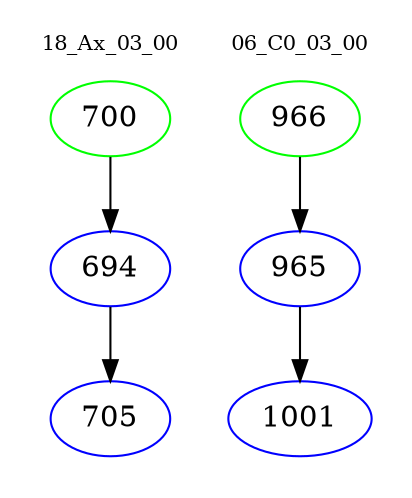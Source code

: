 digraph{
subgraph cluster_0 {
color = white
label = "18_Ax_03_00";
fontsize=10;
T0_700 [label="700", color="green"]
T0_700 -> T0_694 [color="black"]
T0_694 [label="694", color="blue"]
T0_694 -> T0_705 [color="black"]
T0_705 [label="705", color="blue"]
}
subgraph cluster_1 {
color = white
label = "06_C0_03_00";
fontsize=10;
T1_966 [label="966", color="green"]
T1_966 -> T1_965 [color="black"]
T1_965 [label="965", color="blue"]
T1_965 -> T1_1001 [color="black"]
T1_1001 [label="1001", color="blue"]
}
}
